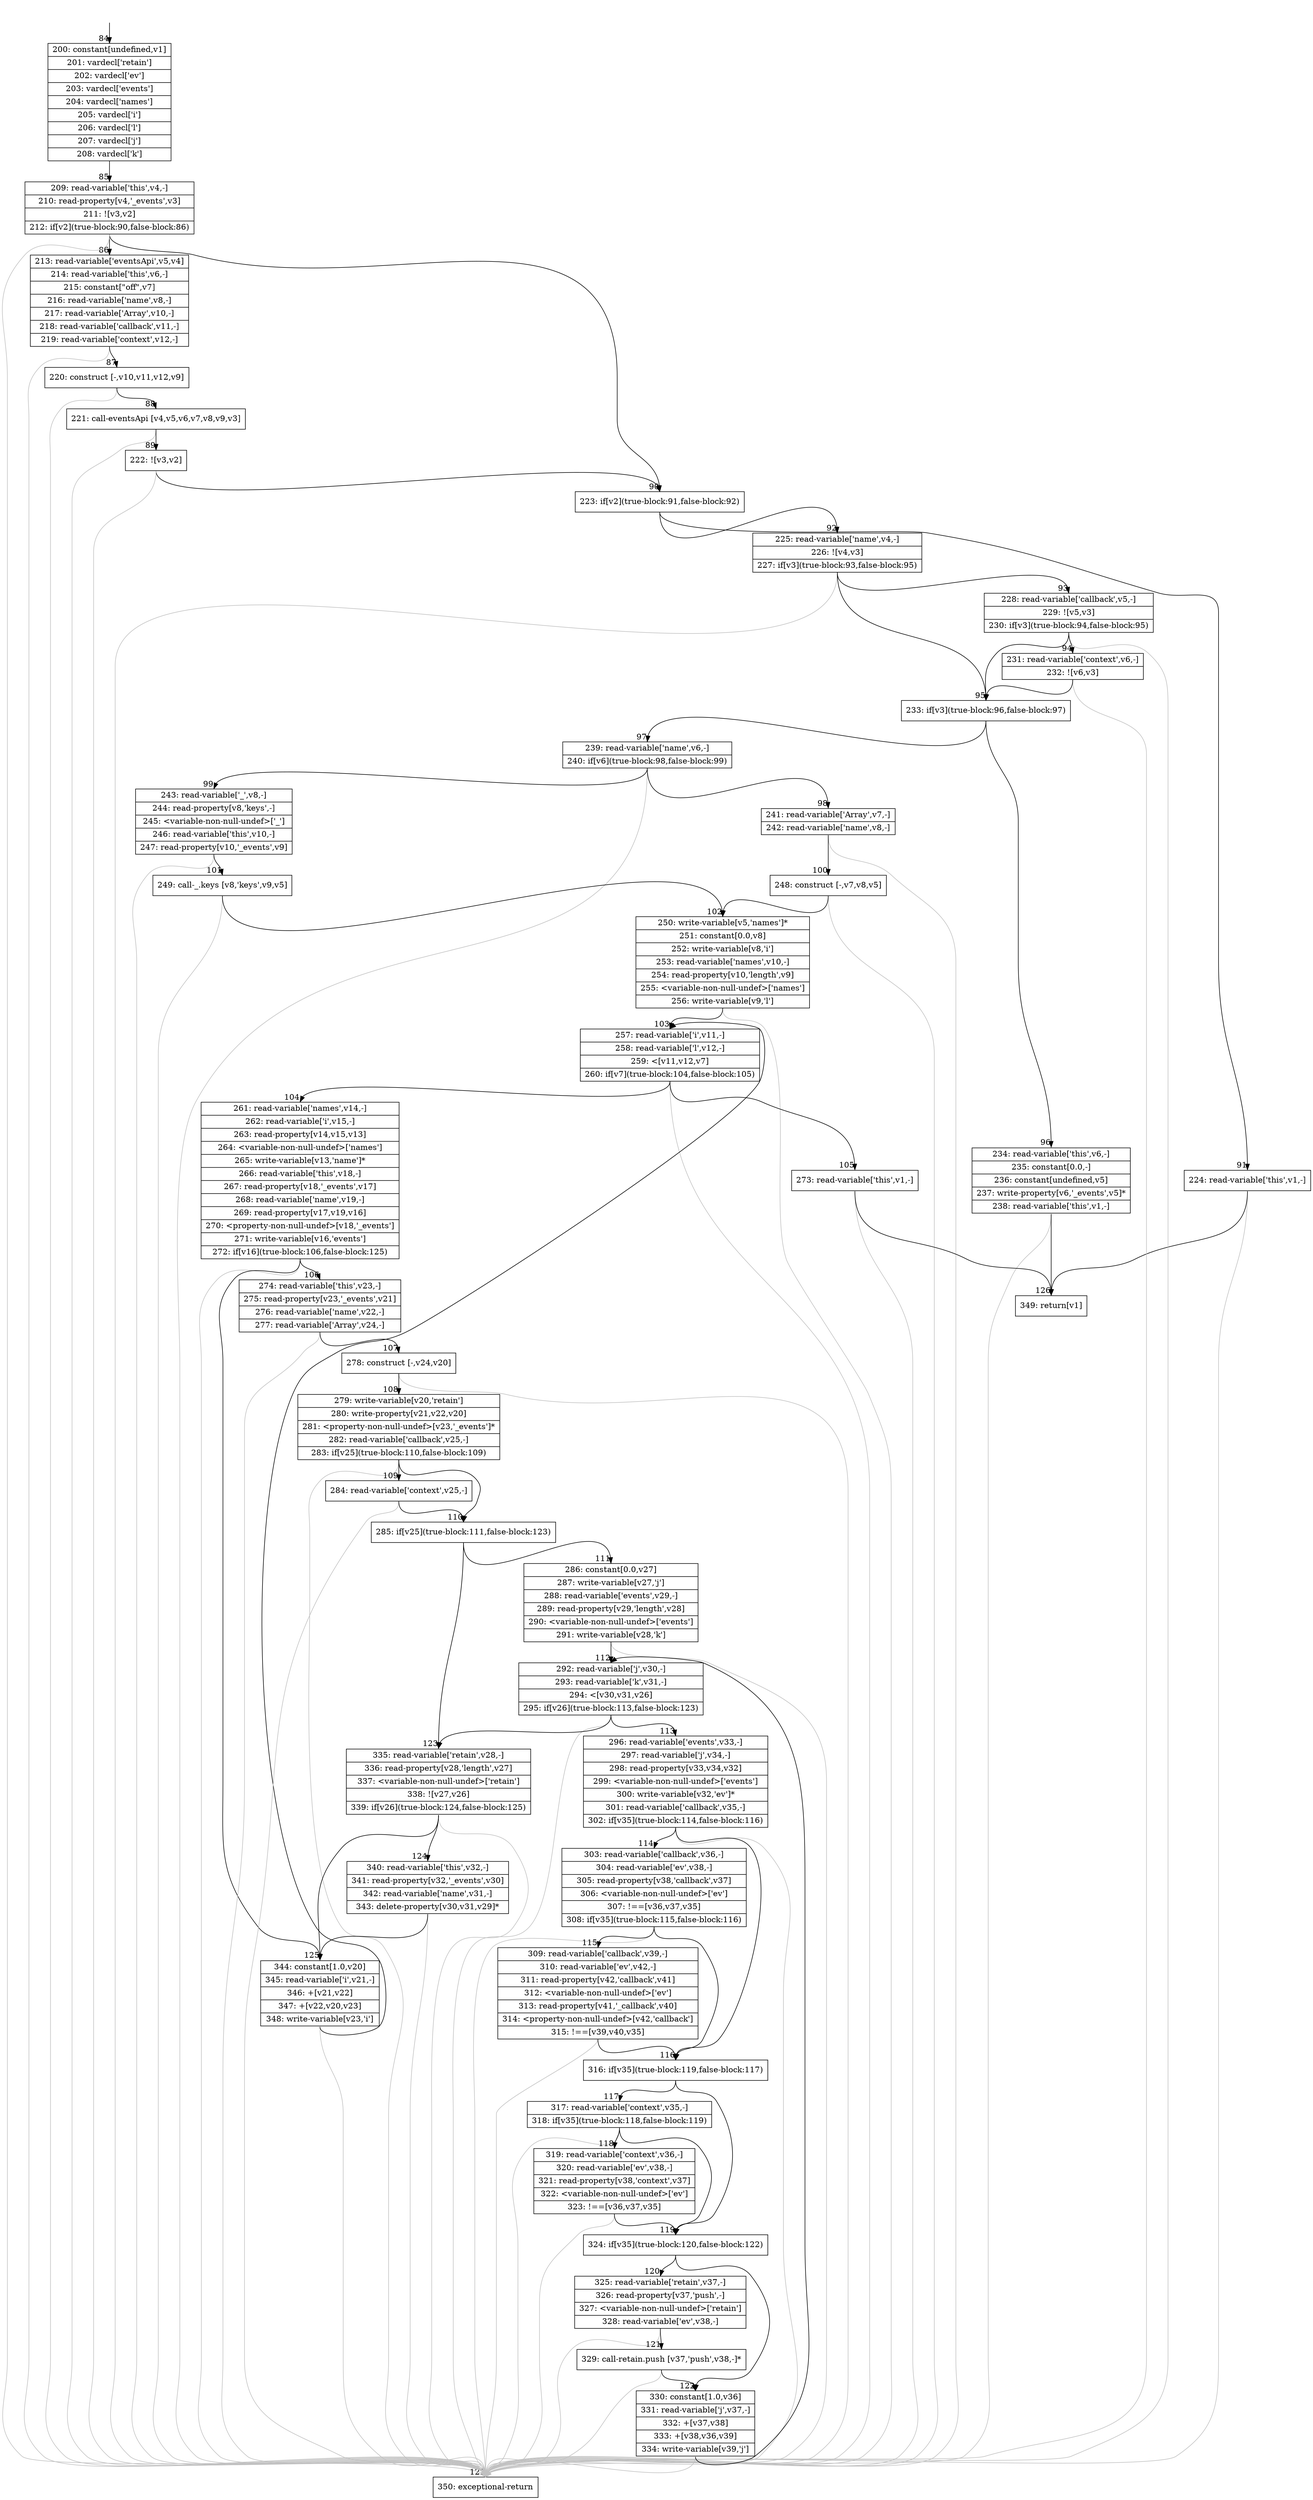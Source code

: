 digraph {
rankdir="TD"
BB_entry8[shape=none,label=""];
BB_entry8 -> BB84 [tailport=s, headport=n, headlabel="    84"]
BB84 [shape=record label="{200: constant[undefined,v1]|201: vardecl['retain']|202: vardecl['ev']|203: vardecl['events']|204: vardecl['names']|205: vardecl['i']|206: vardecl['l']|207: vardecl['j']|208: vardecl['k']}" ] 
BB84 -> BB85 [tailport=s, headport=n, headlabel="      85"]
BB85 [shape=record label="{209: read-variable['this',v4,-]|210: read-property[v4,'_events',v3]|211: ![v3,v2]|212: if[v2](true-block:90,false-block:86)}" ] 
BB85 -> BB90 [tailport=s, headport=n, headlabel="      90"]
BB85 -> BB86 [tailport=s, headport=n, headlabel="      86"]
BB85 -> BB127 [tailport=s, headport=n, color=gray, headlabel="      127"]
BB86 [shape=record label="{213: read-variable['eventsApi',v5,v4]|214: read-variable['this',v6,-]|215: constant[\"off\",v7]|216: read-variable['name',v8,-]|217: read-variable['Array',v10,-]|218: read-variable['callback',v11,-]|219: read-variable['context',v12,-]}" ] 
BB86 -> BB87 [tailport=s, headport=n, headlabel="      87"]
BB86 -> BB127 [tailport=s, headport=n, color=gray]
BB87 [shape=record label="{220: construct [-,v10,v11,v12,v9]}" ] 
BB87 -> BB88 [tailport=s, headport=n, headlabel="      88"]
BB87 -> BB127 [tailport=s, headport=n, color=gray]
BB88 [shape=record label="{221: call-eventsApi [v4,v5,v6,v7,v8,v9,v3]}" ] 
BB88 -> BB89 [tailport=s, headport=n, headlabel="      89"]
BB88 -> BB127 [tailport=s, headport=n, color=gray]
BB89 [shape=record label="{222: ![v3,v2]}" ] 
BB89 -> BB90 [tailport=s, headport=n]
BB89 -> BB127 [tailport=s, headport=n, color=gray]
BB90 [shape=record label="{223: if[v2](true-block:91,false-block:92)}" ] 
BB90 -> BB91 [tailport=s, headport=n, headlabel="      91"]
BB90 -> BB92 [tailport=s, headport=n, headlabel="      92"]
BB91 [shape=record label="{224: read-variable['this',v1,-]}" ] 
BB91 -> BB126 [tailport=s, headport=n, headlabel="      126"]
BB91 -> BB127 [tailport=s, headport=n, color=gray]
BB92 [shape=record label="{225: read-variable['name',v4,-]|226: ![v4,v3]|227: if[v3](true-block:93,false-block:95)}" ] 
BB92 -> BB95 [tailport=s, headport=n, headlabel="      95"]
BB92 -> BB93 [tailport=s, headport=n, headlabel="      93"]
BB92 -> BB127 [tailport=s, headport=n, color=gray]
BB93 [shape=record label="{228: read-variable['callback',v5,-]|229: ![v5,v3]|230: if[v3](true-block:94,false-block:95)}" ] 
BB93 -> BB95 [tailport=s, headport=n]
BB93 -> BB94 [tailport=s, headport=n, headlabel="      94"]
BB93 -> BB127 [tailport=s, headport=n, color=gray]
BB94 [shape=record label="{231: read-variable['context',v6,-]|232: ![v6,v3]}" ] 
BB94 -> BB95 [tailport=s, headport=n]
BB94 -> BB127 [tailport=s, headport=n, color=gray]
BB95 [shape=record label="{233: if[v3](true-block:96,false-block:97)}" ] 
BB95 -> BB96 [tailport=s, headport=n, headlabel="      96"]
BB95 -> BB97 [tailport=s, headport=n, headlabel="      97"]
BB96 [shape=record label="{234: read-variable['this',v6,-]|235: constant[0.0,-]|236: constant[undefined,v5]|237: write-property[v6,'_events',v5]*|238: read-variable['this',v1,-]}" ] 
BB96 -> BB126 [tailport=s, headport=n]
BB96 -> BB127 [tailport=s, headport=n, color=gray]
BB97 [shape=record label="{239: read-variable['name',v6,-]|240: if[v6](true-block:98,false-block:99)}" ] 
BB97 -> BB98 [tailport=s, headport=n, headlabel="      98"]
BB97 -> BB99 [tailport=s, headport=n, headlabel="      99"]
BB97 -> BB127 [tailport=s, headport=n, color=gray]
BB98 [shape=record label="{241: read-variable['Array',v7,-]|242: read-variable['name',v8,-]}" ] 
BB98 -> BB100 [tailport=s, headport=n, headlabel="      100"]
BB98 -> BB127 [tailport=s, headport=n, color=gray]
BB99 [shape=record label="{243: read-variable['_',v8,-]|244: read-property[v8,'keys',-]|245: \<variable-non-null-undef\>['_']|246: read-variable['this',v10,-]|247: read-property[v10,'_events',v9]}" ] 
BB99 -> BB101 [tailport=s, headport=n, headlabel="      101"]
BB99 -> BB127 [tailport=s, headport=n, color=gray]
BB100 [shape=record label="{248: construct [-,v7,v8,v5]}" ] 
BB100 -> BB102 [tailport=s, headport=n, headlabel="      102"]
BB100 -> BB127 [tailport=s, headport=n, color=gray]
BB101 [shape=record label="{249: call-_.keys [v8,'keys',v9,v5]}" ] 
BB101 -> BB102 [tailport=s, headport=n]
BB101 -> BB127 [tailport=s, headport=n, color=gray]
BB102 [shape=record label="{250: write-variable[v5,'names']*|251: constant[0.0,v8]|252: write-variable[v8,'i']|253: read-variable['names',v10,-]|254: read-property[v10,'length',v9]|255: \<variable-non-null-undef\>['names']|256: write-variable[v9,'l']}" ] 
BB102 -> BB103 [tailport=s, headport=n, headlabel="      103"]
BB102 -> BB127 [tailport=s, headport=n, color=gray]
BB103 [shape=record label="{257: read-variable['i',v11,-]|258: read-variable['l',v12,-]|259: \<[v11,v12,v7]|260: if[v7](true-block:104,false-block:105)}" ] 
BB103 -> BB104 [tailport=s, headport=n, headlabel="      104"]
BB103 -> BB105 [tailport=s, headport=n, headlabel="      105"]
BB103 -> BB127 [tailport=s, headport=n, color=gray]
BB104 [shape=record label="{261: read-variable['names',v14,-]|262: read-variable['i',v15,-]|263: read-property[v14,v15,v13]|264: \<variable-non-null-undef\>['names']|265: write-variable[v13,'name']*|266: read-variable['this',v18,-]|267: read-property[v18,'_events',v17]|268: read-variable['name',v19,-]|269: read-property[v17,v19,v16]|270: \<property-non-null-undef\>[v18,'_events']|271: write-variable[v16,'events']|272: if[v16](true-block:106,false-block:125)}" ] 
BB104 -> BB106 [tailport=s, headport=n, headlabel="      106"]
BB104 -> BB125 [tailport=s, headport=n, headlabel="      125"]
BB104 -> BB127 [tailport=s, headport=n, color=gray]
BB105 [shape=record label="{273: read-variable['this',v1,-]}" ] 
BB105 -> BB126 [tailport=s, headport=n]
BB105 -> BB127 [tailport=s, headport=n, color=gray]
BB106 [shape=record label="{274: read-variable['this',v23,-]|275: read-property[v23,'_events',v21]|276: read-variable['name',v22,-]|277: read-variable['Array',v24,-]}" ] 
BB106 -> BB107 [tailport=s, headport=n, headlabel="      107"]
BB106 -> BB127 [tailport=s, headport=n, color=gray]
BB107 [shape=record label="{278: construct [-,v24,v20]}" ] 
BB107 -> BB108 [tailport=s, headport=n, headlabel="      108"]
BB107 -> BB127 [tailport=s, headport=n, color=gray]
BB108 [shape=record label="{279: write-variable[v20,'retain']|280: write-property[v21,v22,v20]|281: \<property-non-null-undef\>[v23,'_events']*|282: read-variable['callback',v25,-]|283: if[v25](true-block:110,false-block:109)}" ] 
BB108 -> BB110 [tailport=s, headport=n, headlabel="      110"]
BB108 -> BB109 [tailport=s, headport=n, headlabel="      109"]
BB108 -> BB127 [tailport=s, headport=n, color=gray]
BB109 [shape=record label="{284: read-variable['context',v25,-]}" ] 
BB109 -> BB110 [tailport=s, headport=n]
BB109 -> BB127 [tailport=s, headport=n, color=gray]
BB110 [shape=record label="{285: if[v25](true-block:111,false-block:123)}" ] 
BB110 -> BB111 [tailport=s, headport=n, headlabel="      111"]
BB110 -> BB123 [tailport=s, headport=n, headlabel="      123"]
BB111 [shape=record label="{286: constant[0.0,v27]|287: write-variable[v27,'j']|288: read-variable['events',v29,-]|289: read-property[v29,'length',v28]|290: \<variable-non-null-undef\>['events']|291: write-variable[v28,'k']}" ] 
BB111 -> BB112 [tailport=s, headport=n, headlabel="      112"]
BB111 -> BB127 [tailport=s, headport=n, color=gray]
BB112 [shape=record label="{292: read-variable['j',v30,-]|293: read-variable['k',v31,-]|294: \<[v30,v31,v26]|295: if[v26](true-block:113,false-block:123)}" ] 
BB112 -> BB113 [tailport=s, headport=n, headlabel="      113"]
BB112 -> BB123 [tailport=s, headport=n]
BB112 -> BB127 [tailport=s, headport=n, color=gray]
BB113 [shape=record label="{296: read-variable['events',v33,-]|297: read-variable['j',v34,-]|298: read-property[v33,v34,v32]|299: \<variable-non-null-undef\>['events']|300: write-variable[v32,'ev']*|301: read-variable['callback',v35,-]|302: if[v35](true-block:114,false-block:116)}" ] 
BB113 -> BB116 [tailport=s, headport=n, headlabel="      116"]
BB113 -> BB114 [tailport=s, headport=n, headlabel="      114"]
BB113 -> BB127 [tailport=s, headport=n, color=gray]
BB114 [shape=record label="{303: read-variable['callback',v36,-]|304: read-variable['ev',v38,-]|305: read-property[v38,'callback',v37]|306: \<variable-non-null-undef\>['ev']|307: !==[v36,v37,v35]|308: if[v35](true-block:115,false-block:116)}" ] 
BB114 -> BB116 [tailport=s, headport=n]
BB114 -> BB115 [tailport=s, headport=n, headlabel="      115"]
BB114 -> BB127 [tailport=s, headport=n, color=gray]
BB115 [shape=record label="{309: read-variable['callback',v39,-]|310: read-variable['ev',v42,-]|311: read-property[v42,'callback',v41]|312: \<variable-non-null-undef\>['ev']|313: read-property[v41,'_callback',v40]|314: \<property-non-null-undef\>[v42,'callback']|315: !==[v39,v40,v35]}" ] 
BB115 -> BB116 [tailport=s, headport=n]
BB115 -> BB127 [tailport=s, headport=n, color=gray]
BB116 [shape=record label="{316: if[v35](true-block:119,false-block:117)}" ] 
BB116 -> BB119 [tailport=s, headport=n, headlabel="      119"]
BB116 -> BB117 [tailport=s, headport=n, headlabel="      117"]
BB117 [shape=record label="{317: read-variable['context',v35,-]|318: if[v35](true-block:118,false-block:119)}" ] 
BB117 -> BB119 [tailport=s, headport=n]
BB117 -> BB118 [tailport=s, headport=n, headlabel="      118"]
BB117 -> BB127 [tailport=s, headport=n, color=gray]
BB118 [shape=record label="{319: read-variable['context',v36,-]|320: read-variable['ev',v38,-]|321: read-property[v38,'context',v37]|322: \<variable-non-null-undef\>['ev']|323: !==[v36,v37,v35]}" ] 
BB118 -> BB119 [tailport=s, headport=n]
BB118 -> BB127 [tailport=s, headport=n, color=gray]
BB119 [shape=record label="{324: if[v35](true-block:120,false-block:122)}" ] 
BB119 -> BB120 [tailport=s, headport=n, headlabel="      120"]
BB119 -> BB122 [tailport=s, headport=n, headlabel="      122"]
BB120 [shape=record label="{325: read-variable['retain',v37,-]|326: read-property[v37,'push',-]|327: \<variable-non-null-undef\>['retain']|328: read-variable['ev',v38,-]}" ] 
BB120 -> BB121 [tailport=s, headport=n, headlabel="      121"]
BB120 -> BB127 [tailport=s, headport=n, color=gray]
BB121 [shape=record label="{329: call-retain.push [v37,'push',v38,-]*}" ] 
BB121 -> BB122 [tailport=s, headport=n]
BB121 -> BB127 [tailport=s, headport=n, color=gray]
BB122 [shape=record label="{330: constant[1.0,v36]|331: read-variable['j',v37,-]|332: +[v37,v38]|333: +[v38,v36,v39]|334: write-variable[v39,'j']}" ] 
BB122 -> BB112 [tailport=s, headport=n]
BB122 -> BB127 [tailport=s, headport=n, color=gray]
BB123 [shape=record label="{335: read-variable['retain',v28,-]|336: read-property[v28,'length',v27]|337: \<variable-non-null-undef\>['retain']|338: ![v27,v26]|339: if[v26](true-block:124,false-block:125)}" ] 
BB123 -> BB124 [tailport=s, headport=n, headlabel="      124"]
BB123 -> BB125 [tailport=s, headport=n]
BB123 -> BB127 [tailport=s, headport=n, color=gray]
BB124 [shape=record label="{340: read-variable['this',v32,-]|341: read-property[v32,'_events',v30]|342: read-variable['name',v31,-]|343: delete-property[v30,v31,v29]*}" ] 
BB124 -> BB125 [tailport=s, headport=n]
BB124 -> BB127 [tailport=s, headport=n, color=gray]
BB125 [shape=record label="{344: constant[1.0,v20]|345: read-variable['i',v21,-]|346: +[v21,v22]|347: +[v22,v20,v23]|348: write-variable[v23,'i']}" ] 
BB125 -> BB103 [tailport=s, headport=n]
BB125 -> BB127 [tailport=s, headport=n, color=gray]
BB126 [shape=record label="{349: return[v1]}" ] 
BB127 [shape=record label="{350: exceptional-return}" ] 
//#$~ 137
}
